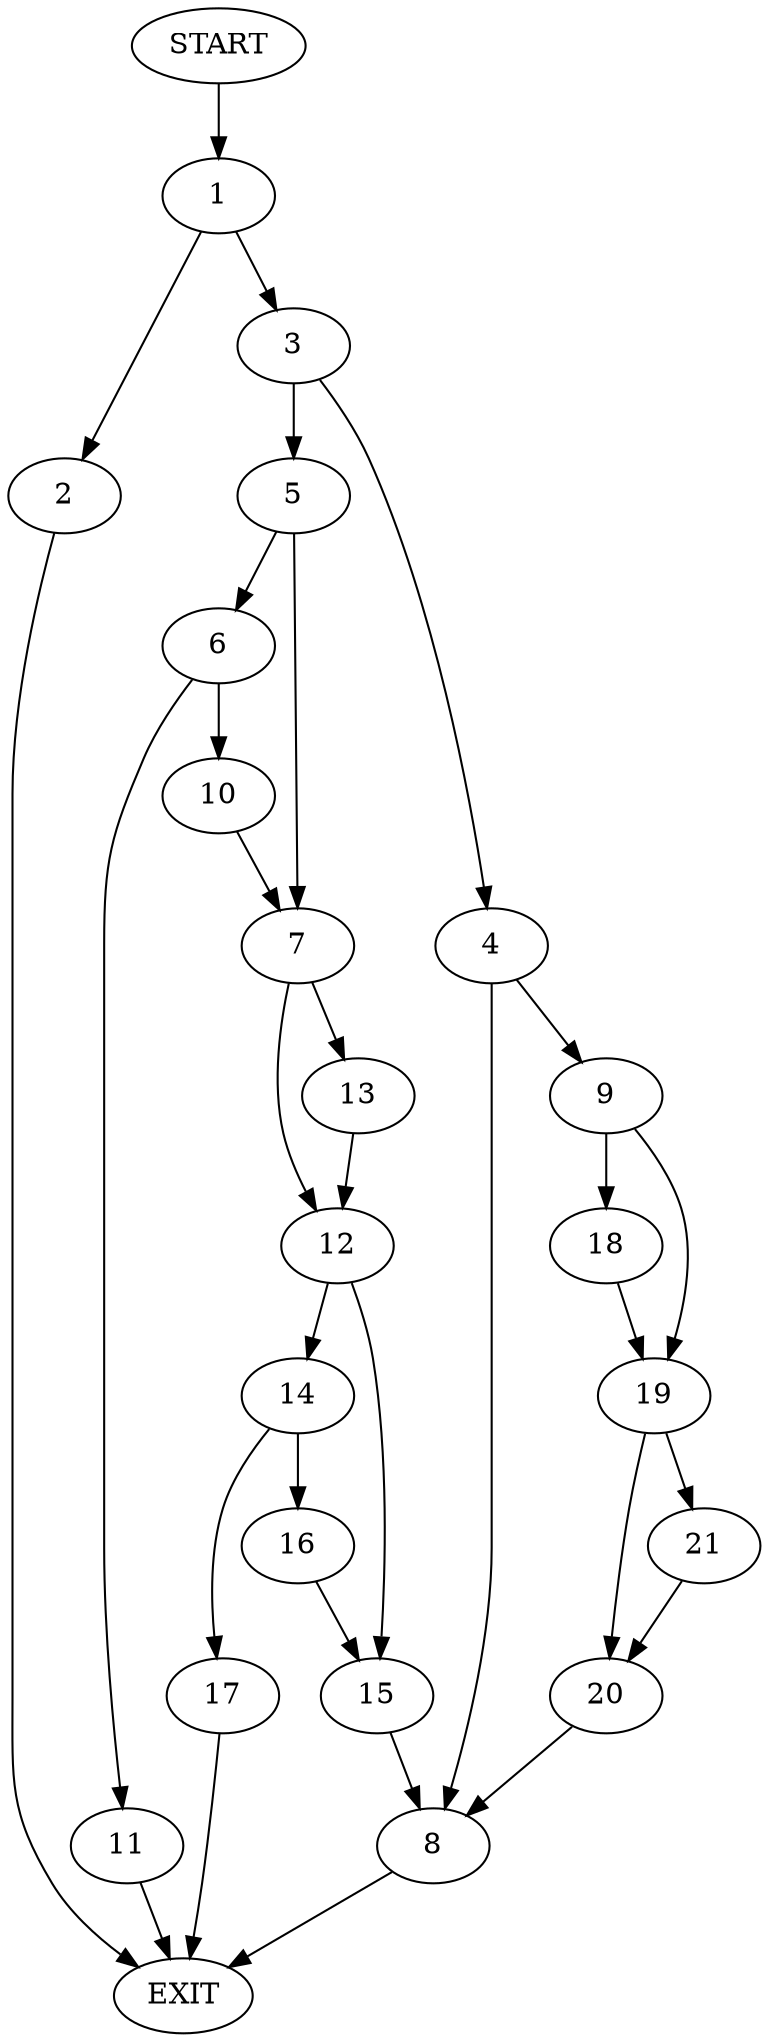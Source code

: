 digraph {
0 [label="START"]
22 [label="EXIT"]
0 -> 1
1 -> 2
1 -> 3
2 -> 22
3 -> 4
3 -> 5
5 -> 6
5 -> 7
4 -> 8
4 -> 9
6 -> 10
6 -> 11
7 -> 12
7 -> 13
11 -> 22
10 -> 7
12 -> 14
12 -> 15
13 -> 12
14 -> 16
14 -> 17
15 -> 8
16 -> 15
17 -> 22
8 -> 22
9 -> 18
9 -> 19
18 -> 19
19 -> 20
19 -> 21
21 -> 20
20 -> 8
}
